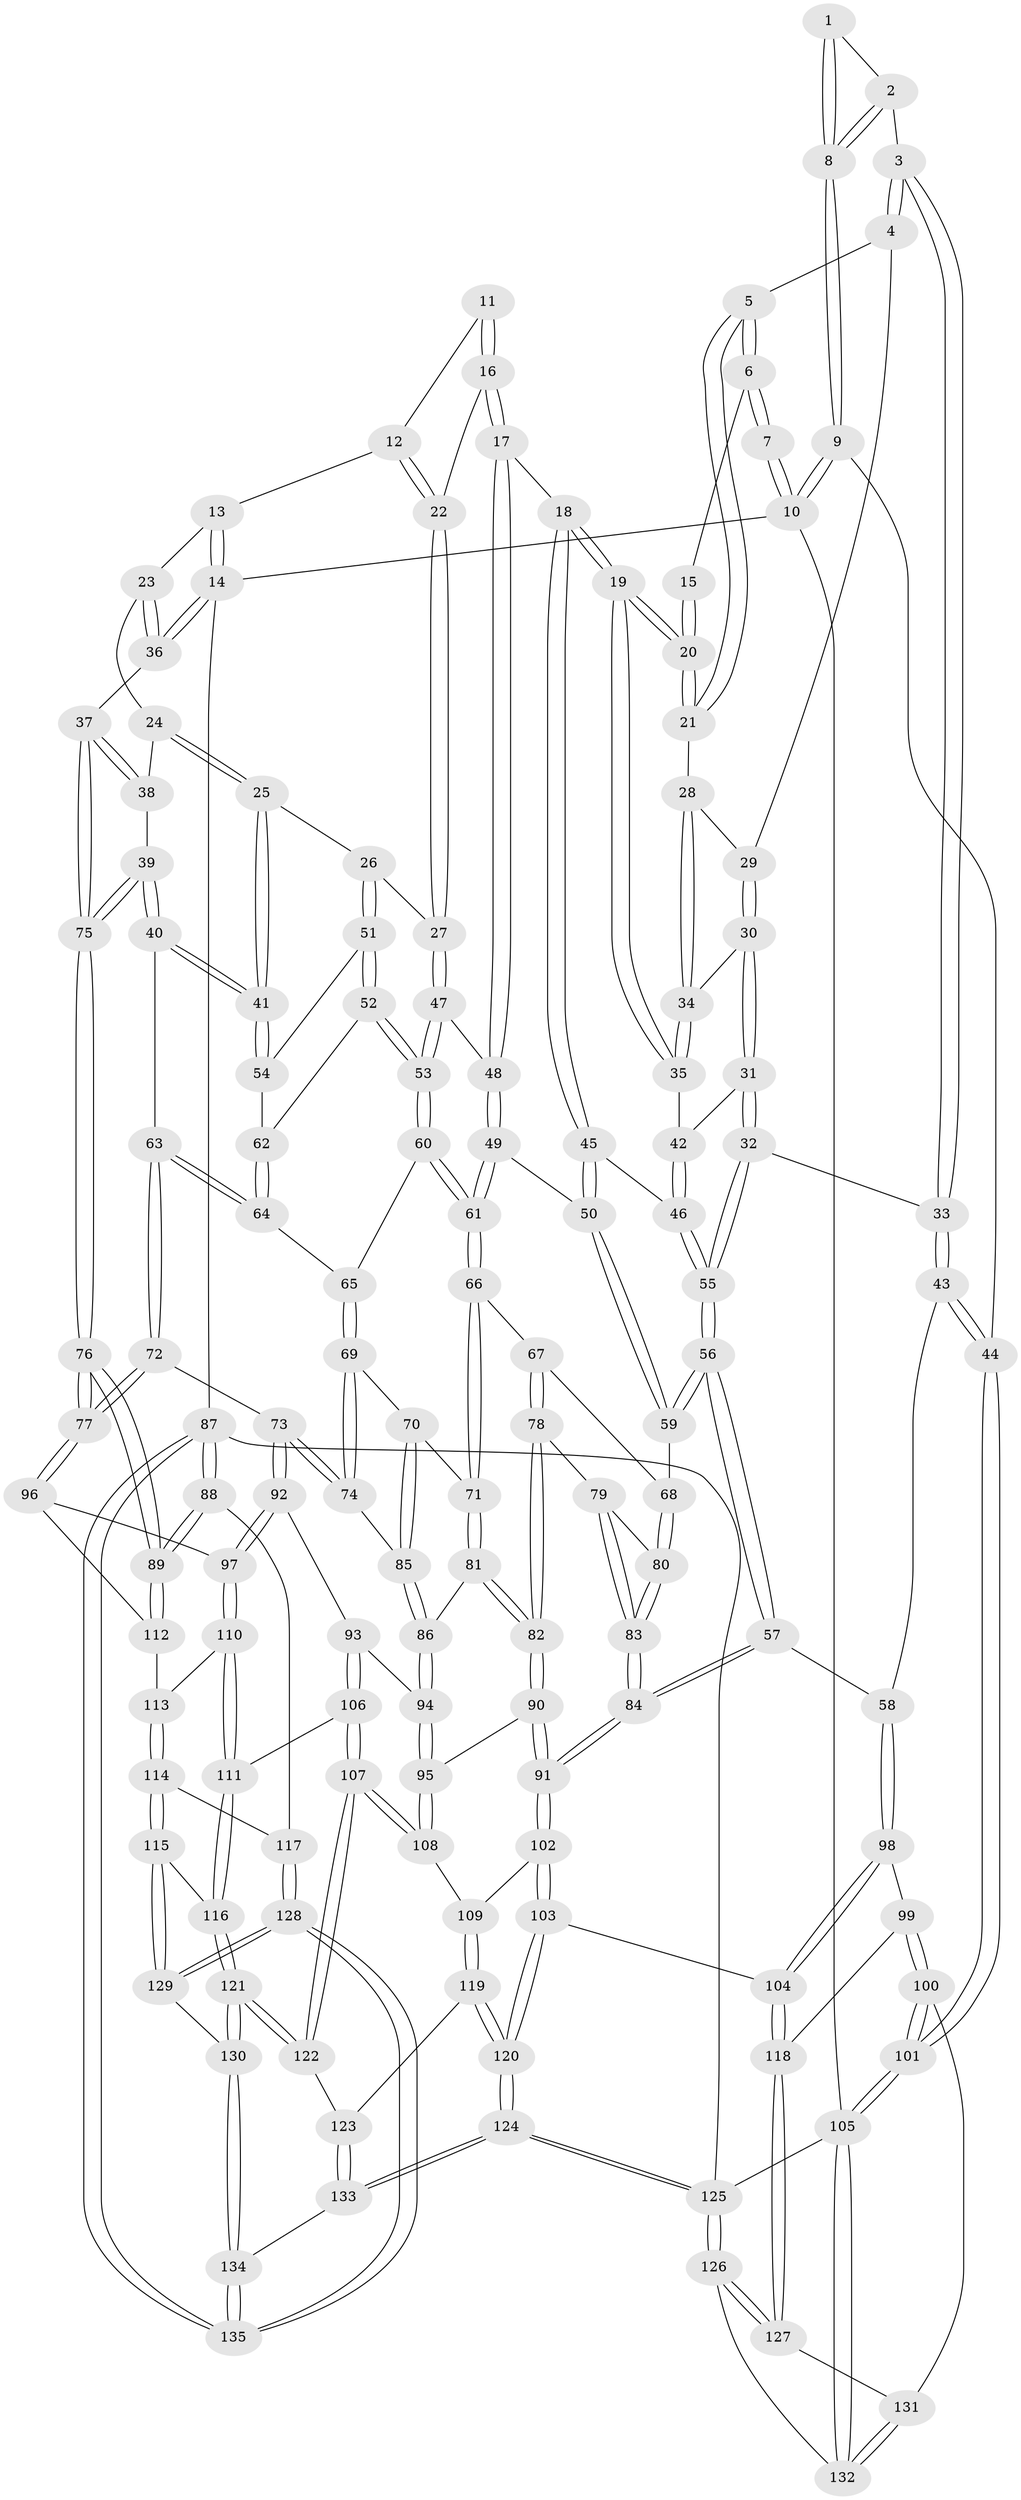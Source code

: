 // coarse degree distribution, {3: 0.09574468085106383, 5: 0.5319148936170213, 4: 0.26595744680851063, 6: 0.07446808510638298, 7: 0.02127659574468085, 9: 0.010638297872340425}
// Generated by graph-tools (version 1.1) at 2025/05/03/04/25 22:05:36]
// undirected, 135 vertices, 334 edges
graph export_dot {
graph [start="1"]
  node [color=gray90,style=filled];
  1 [pos="+0.04025815540512973+0"];
  2 [pos="+0.1011783736732843+0.09888675223406083"];
  3 [pos="+0.12382029844782451+0.09687948729836872"];
  4 [pos="+0.18601371752901133+0.015165730254449526"];
  5 [pos="+0.22542744682295998+0"];
  6 [pos="+0.23058367969873106+0"];
  7 [pos="+0+0"];
  8 [pos="+0.0024566843586690673+0.1301982399433195"];
  9 [pos="+0+0.2267376599965869"];
  10 [pos="+0+0"];
  11 [pos="+0.5416958695549868+0"];
  12 [pos="+0.7418154878693567+0"];
  13 [pos="+0.8345543866243055+0"];
  14 [pos="+1+0"];
  15 [pos="+0.43303856915085015+0"];
  16 [pos="+0.49562479457845066+0.1425540318510025"];
  17 [pos="+0.48617500262060237+0.1465060611813861"];
  18 [pos="+0.47607847792714775+0.14422498038377252"];
  19 [pos="+0.46287849803814024+0.13771307224062196"];
  20 [pos="+0.41360523024378737+0.09099296345181641"];
  21 [pos="+0.3535109753861557+0.08088770853741828"];
  22 [pos="+0.6403569513338125+0.12991493555943692"];
  23 [pos="+0.8799156197219987+0.06120180283166866"];
  24 [pos="+0.8795830856775728+0.06819809476783323"];
  25 [pos="+0.8341383984931279+0.16383533386436855"];
  26 [pos="+0.6581062768625034+0.1512442622004904"];
  27 [pos="+0.6569563445947436+0.15017308234151538"];
  28 [pos="+0.32961796635978663+0.09527502077466159"];
  29 [pos="+0.2100828810412468+0.039820186214507856"];
  30 [pos="+0.27729329999273233+0.14105609606797204"];
  31 [pos="+0.24791055416096316+0.20741945970462944"];
  32 [pos="+0.2464338536263235+0.20884314179886598"];
  33 [pos="+0.18643343959159842+0.1951584292648202"];
  34 [pos="+0.30597760789039957+0.11919328455984779"];
  35 [pos="+0.3580956380608526+0.1843423497415175"];
  36 [pos="+1+0.11990060418352082"];
  37 [pos="+1+0.16638614285081538"];
  38 [pos="+0.9286420998421175+0.10404091926346311"];
  39 [pos="+1+0.298586767282096"];
  40 [pos="+0.9073830274756347+0.31540374928225534"];
  41 [pos="+0.887646548879576+0.29165536702007877"];
  42 [pos="+0.3424476266069898+0.19513853187704305"];
  43 [pos="+0+0.405640293614599"];
  44 [pos="+0+0.3895852346015744"];
  45 [pos="+0.37187957953233924+0.26279622446225603"];
  46 [pos="+0.37062509398291116+0.2617863430686684"];
  47 [pos="+0.5720964001029187+0.27681045753956546"];
  48 [pos="+0.49341371477513424+0.2717256111808992"];
  49 [pos="+0.4838742921158606+0.30349997993465483"];
  50 [pos="+0.385124416854185+0.3559704803440855"];
  51 [pos="+0.6686254488613038+0.20030882118952267"];
  52 [pos="+0.6748081512550151+0.28939253657899877"];
  53 [pos="+0.6323466433707143+0.33550230416424826"];
  54 [pos="+0.8213475256175033+0.2832416319564592"];
  55 [pos="+0.2532038364706364+0.2279808864119232"];
  56 [pos="+0.27194240175449125+0.41167078330222995"];
  57 [pos="+0.20415692445904016+0.47398121045910124"];
  58 [pos="+0.17078705862460172+0.48355707214774596"];
  59 [pos="+0.3616607911534145+0.3877821308234256"];
  60 [pos="+0.6249270826849774+0.3521315408730862"];
  61 [pos="+0.5804672343409959+0.40078971950990083"];
  62 [pos="+0.6784663566638452+0.2910231171338319"];
  63 [pos="+0.8893495332713358+0.3425464067667783"];
  64 [pos="+0.7628618615108446+0.37745423951536133"];
  65 [pos="+0.7353948468269021+0.4087248916427657"];
  66 [pos="+0.5802548400389064+0.4026817236810187"];
  67 [pos="+0.5622862994481479+0.42081142718218506"];
  68 [pos="+0.3904351882459052+0.40977032190444834"];
  69 [pos="+0.732019390110205+0.420570261633022"];
  70 [pos="+0.6393216708353269+0.4512182489626843"];
  71 [pos="+0.6359659003112094+0.4508598566378172"];
  72 [pos="+0.8734225038643398+0.47160012543827634"];
  73 [pos="+0.8325648649380496+0.5374393721681934"];
  74 [pos="+0.7591535562821161+0.5110207847603607"];
  75 [pos="+1+0.30484416173344353"];
  76 [pos="+1+0.5696529417069027"];
  77 [pos="+1+0.5723165138354598"];
  78 [pos="+0.5281447030850188+0.4971458924186666"];
  79 [pos="+0.46960016474626587+0.48001682050674116"];
  80 [pos="+0.41827717590853103+0.4510432039292896"];
  81 [pos="+0.6318931977317239+0.5411870863939825"];
  82 [pos="+0.5353039508334092+0.567928708224771"];
  83 [pos="+0.418228919225453+0.5693809247368695"];
  84 [pos="+0.4116271346856901+0.6259592727481296"];
  85 [pos="+0.7321221234425438+0.5186276299069703"];
  86 [pos="+0.675690894469106+0.562235434272378"];
  87 [pos="+1+1"];
  88 [pos="+1+0.9800200061963915"];
  89 [pos="+1+0.7631952244458452"];
  90 [pos="+0.522819548082683+0.5936921937105625"];
  91 [pos="+0.42043112228722884+0.6374943374737431"];
  92 [pos="+0.8523483817846146+0.6250543660696698"];
  93 [pos="+0.7332063809134333+0.6538652516154838"];
  94 [pos="+0.680507321794763+0.6146102031709958"];
  95 [pos="+0.5969593288658511+0.6583301303226908"];
  96 [pos="+0.9158068658012762+0.6324423558733502"];
  97 [pos="+0.8586333688527877+0.6313292386725875"];
  98 [pos="+0.1707228593933436+0.48549733145980406"];
  99 [pos="+0.09375080409326488+0.7168042367891597"];
  100 [pos="+0+0.7364566268471225"];
  101 [pos="+0+0.7362910390197569"];
  102 [pos="+0.40075850838761007+0.7301433397447304"];
  103 [pos="+0.32652368961009487+0.7963730635626352"];
  104 [pos="+0.28891708268497573+0.7952001005449477"];
  105 [pos="+0+0.9105941903713091"];
  106 [pos="+0.6745690414034491+0.7823325752542598"];
  107 [pos="+0.6378824632052139+0.7995569698004579"];
  108 [pos="+0.619670380565209+0.7879430234107249"];
  109 [pos="+0.5431264049403558+0.7868017673164146"];
  110 [pos="+0.8549136881834939+0.6816408059870005"];
  111 [pos="+0.8213469792075561+0.7923962294108883"];
  112 [pos="+0.9800776009318329+0.7557431194918472"];
  113 [pos="+0.9529920052943907+0.7702931796191955"];
  114 [pos="+0.8941114364364945+0.8664357962377192"];
  115 [pos="+0.8771533930421391+0.8652265408487471"];
  116 [pos="+0.8626559805115624+0.8589574688560597"];
  117 [pos="+0.9040706023883808+0.8713335878208013"];
  118 [pos="+0.1952835612370931+0.8288884127743675"];
  119 [pos="+0.47998766750085053+0.9138550025852085"];
  120 [pos="+0.39668504620947004+0.9348876826288136"];
  121 [pos="+0.7429467974417743+0.9429103841859333"];
  122 [pos="+0.6425191678495408+0.8526120879509534"];
  123 [pos="+0.5822137469700108+0.9438801529368144"];
  124 [pos="+0.36404830268863364+1"];
  125 [pos="+0.20635875068046416+1"];
  126 [pos="+0.15763352476825634+0.9493867393718072"];
  127 [pos="+0.17759663747540114+0.8574767173375419"];
  128 [pos="+0.9903741792692423+1"];
  129 [pos="+0.8603934017620436+0.9690864327702063"];
  130 [pos="+0.7434350780932676+1"];
  131 [pos="+0.1470080456469675+0.8559038979387814"];
  132 [pos="+0+0.9111740723561945"];
  133 [pos="+0.6000584997440049+1"];
  134 [pos="+0.7000022141606104+1"];
  135 [pos="+1+1"];
  1 -- 2;
  1 -- 8;
  1 -- 8;
  2 -- 3;
  2 -- 8;
  2 -- 8;
  3 -- 4;
  3 -- 4;
  3 -- 33;
  3 -- 33;
  4 -- 5;
  4 -- 29;
  5 -- 6;
  5 -- 6;
  5 -- 21;
  5 -- 21;
  6 -- 7;
  6 -- 7;
  6 -- 15;
  7 -- 10;
  7 -- 10;
  8 -- 9;
  8 -- 9;
  9 -- 10;
  9 -- 10;
  9 -- 44;
  10 -- 14;
  10 -- 105;
  11 -- 12;
  11 -- 16;
  11 -- 16;
  12 -- 13;
  12 -- 22;
  12 -- 22;
  13 -- 14;
  13 -- 14;
  13 -- 23;
  14 -- 36;
  14 -- 36;
  14 -- 87;
  15 -- 20;
  15 -- 20;
  16 -- 17;
  16 -- 17;
  16 -- 22;
  17 -- 18;
  17 -- 48;
  17 -- 48;
  18 -- 19;
  18 -- 19;
  18 -- 45;
  18 -- 45;
  19 -- 20;
  19 -- 20;
  19 -- 35;
  19 -- 35;
  20 -- 21;
  20 -- 21;
  21 -- 28;
  22 -- 27;
  22 -- 27;
  23 -- 24;
  23 -- 36;
  23 -- 36;
  24 -- 25;
  24 -- 25;
  24 -- 38;
  25 -- 26;
  25 -- 41;
  25 -- 41;
  26 -- 27;
  26 -- 51;
  26 -- 51;
  27 -- 47;
  27 -- 47;
  28 -- 29;
  28 -- 34;
  28 -- 34;
  29 -- 30;
  29 -- 30;
  30 -- 31;
  30 -- 31;
  30 -- 34;
  31 -- 32;
  31 -- 32;
  31 -- 42;
  32 -- 33;
  32 -- 55;
  32 -- 55;
  33 -- 43;
  33 -- 43;
  34 -- 35;
  34 -- 35;
  35 -- 42;
  36 -- 37;
  37 -- 38;
  37 -- 38;
  37 -- 75;
  37 -- 75;
  38 -- 39;
  39 -- 40;
  39 -- 40;
  39 -- 75;
  39 -- 75;
  40 -- 41;
  40 -- 41;
  40 -- 63;
  41 -- 54;
  41 -- 54;
  42 -- 46;
  42 -- 46;
  43 -- 44;
  43 -- 44;
  43 -- 58;
  44 -- 101;
  44 -- 101;
  45 -- 46;
  45 -- 50;
  45 -- 50;
  46 -- 55;
  46 -- 55;
  47 -- 48;
  47 -- 53;
  47 -- 53;
  48 -- 49;
  48 -- 49;
  49 -- 50;
  49 -- 61;
  49 -- 61;
  50 -- 59;
  50 -- 59;
  51 -- 52;
  51 -- 52;
  51 -- 54;
  52 -- 53;
  52 -- 53;
  52 -- 62;
  53 -- 60;
  53 -- 60;
  54 -- 62;
  55 -- 56;
  55 -- 56;
  56 -- 57;
  56 -- 57;
  56 -- 59;
  56 -- 59;
  57 -- 58;
  57 -- 84;
  57 -- 84;
  58 -- 98;
  58 -- 98;
  59 -- 68;
  60 -- 61;
  60 -- 61;
  60 -- 65;
  61 -- 66;
  61 -- 66;
  62 -- 64;
  62 -- 64;
  63 -- 64;
  63 -- 64;
  63 -- 72;
  63 -- 72;
  64 -- 65;
  65 -- 69;
  65 -- 69;
  66 -- 67;
  66 -- 71;
  66 -- 71;
  67 -- 68;
  67 -- 78;
  67 -- 78;
  68 -- 80;
  68 -- 80;
  69 -- 70;
  69 -- 74;
  69 -- 74;
  70 -- 71;
  70 -- 85;
  70 -- 85;
  71 -- 81;
  71 -- 81;
  72 -- 73;
  72 -- 77;
  72 -- 77;
  73 -- 74;
  73 -- 74;
  73 -- 92;
  73 -- 92;
  74 -- 85;
  75 -- 76;
  75 -- 76;
  76 -- 77;
  76 -- 77;
  76 -- 89;
  76 -- 89;
  77 -- 96;
  77 -- 96;
  78 -- 79;
  78 -- 82;
  78 -- 82;
  79 -- 80;
  79 -- 83;
  79 -- 83;
  80 -- 83;
  80 -- 83;
  81 -- 82;
  81 -- 82;
  81 -- 86;
  82 -- 90;
  82 -- 90;
  83 -- 84;
  83 -- 84;
  84 -- 91;
  84 -- 91;
  85 -- 86;
  85 -- 86;
  86 -- 94;
  86 -- 94;
  87 -- 88;
  87 -- 88;
  87 -- 135;
  87 -- 135;
  87 -- 125;
  88 -- 89;
  88 -- 89;
  88 -- 117;
  89 -- 112;
  89 -- 112;
  90 -- 91;
  90 -- 91;
  90 -- 95;
  91 -- 102;
  91 -- 102;
  92 -- 93;
  92 -- 97;
  92 -- 97;
  93 -- 94;
  93 -- 106;
  93 -- 106;
  94 -- 95;
  94 -- 95;
  95 -- 108;
  95 -- 108;
  96 -- 97;
  96 -- 112;
  97 -- 110;
  97 -- 110;
  98 -- 99;
  98 -- 104;
  98 -- 104;
  99 -- 100;
  99 -- 100;
  99 -- 118;
  100 -- 101;
  100 -- 101;
  100 -- 131;
  101 -- 105;
  101 -- 105;
  102 -- 103;
  102 -- 103;
  102 -- 109;
  103 -- 104;
  103 -- 120;
  103 -- 120;
  104 -- 118;
  104 -- 118;
  105 -- 132;
  105 -- 132;
  105 -- 125;
  106 -- 107;
  106 -- 107;
  106 -- 111;
  107 -- 108;
  107 -- 108;
  107 -- 122;
  107 -- 122;
  108 -- 109;
  109 -- 119;
  109 -- 119;
  110 -- 111;
  110 -- 111;
  110 -- 113;
  111 -- 116;
  111 -- 116;
  112 -- 113;
  113 -- 114;
  113 -- 114;
  114 -- 115;
  114 -- 115;
  114 -- 117;
  115 -- 116;
  115 -- 129;
  115 -- 129;
  116 -- 121;
  116 -- 121;
  117 -- 128;
  117 -- 128;
  118 -- 127;
  118 -- 127;
  119 -- 120;
  119 -- 120;
  119 -- 123;
  120 -- 124;
  120 -- 124;
  121 -- 122;
  121 -- 122;
  121 -- 130;
  121 -- 130;
  122 -- 123;
  123 -- 133;
  123 -- 133;
  124 -- 125;
  124 -- 125;
  124 -- 133;
  124 -- 133;
  125 -- 126;
  125 -- 126;
  126 -- 127;
  126 -- 127;
  126 -- 132;
  127 -- 131;
  128 -- 129;
  128 -- 129;
  128 -- 135;
  128 -- 135;
  129 -- 130;
  130 -- 134;
  130 -- 134;
  131 -- 132;
  131 -- 132;
  133 -- 134;
  134 -- 135;
  134 -- 135;
}
